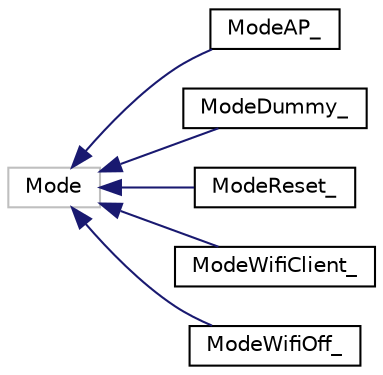 digraph "Graphical Class Hierarchy"
{
  edge [fontname="Helvetica",fontsize="10",labelfontname="Helvetica",labelfontsize="10"];
  node [fontname="Helvetica",fontsize="10",shape=record];
  rankdir="LR";
  Node18 [label="Mode",height=0.2,width=0.4,color="grey75", fillcolor="white", style="filled"];
  Node18 -> Node0 [dir="back",color="midnightblue",fontsize="10",style="solid",fontname="Helvetica"];
  Node0 [label="ModeAP_",height=0.2,width=0.4,color="black", fillcolor="white", style="filled",URL="$classModeAP__.html",tooltip="Mode which does nothing (except debug out) "];
  Node18 -> Node20 [dir="back",color="midnightblue",fontsize="10",style="solid",fontname="Helvetica"];
  Node20 [label="ModeDummy_",height=0.2,width=0.4,color="black", fillcolor="white", style="filled",URL="$classModeDummy__.html",tooltip="Mode which does nothing (except debug out) "];
  Node18 -> Node21 [dir="back",color="midnightblue",fontsize="10",style="solid",fontname="Helvetica"];
  Node21 [label="ModeReset_",height=0.2,width=0.4,color="black", fillcolor="white", style="filled",URL="$classModeReset__.html",tooltip="Resets WiFi device - clears state like network details and other settings. "];
  Node18 -> Node22 [dir="back",color="midnightblue",fontsize="10",style="solid",fontname="Helvetica"];
  Node22 [label="ModeWifiClient_",height=0.2,width=0.4,color="black", fillcolor="white", style="filled",URL="$classModeWifiClient__.html",tooltip="Normal operation as WiFi client. "];
  Node18 -> Node23 [dir="back",color="midnightblue",fontsize="10",style="solid",fontname="Helvetica"];
  Node23 [label="ModeWifiOff_",height=0.2,width=0.4,color="black", fillcolor="white", style="filled",URL="$classModeWifiOff__.html",tooltip="Mode which does nothing (except debug out) "];
}
